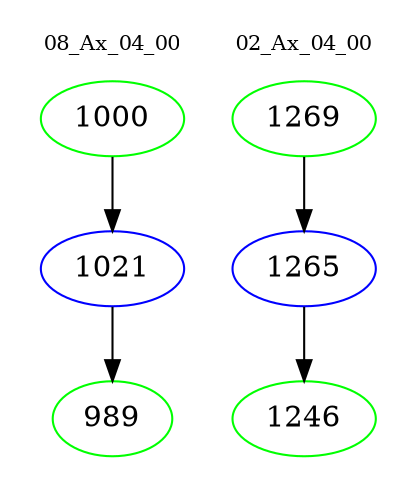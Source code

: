 digraph{
subgraph cluster_0 {
color = white
label = "08_Ax_04_00";
fontsize=10;
T0_1000 [label="1000", color="green"]
T0_1000 -> T0_1021 [color="black"]
T0_1021 [label="1021", color="blue"]
T0_1021 -> T0_989 [color="black"]
T0_989 [label="989", color="green"]
}
subgraph cluster_1 {
color = white
label = "02_Ax_04_00";
fontsize=10;
T1_1269 [label="1269", color="green"]
T1_1269 -> T1_1265 [color="black"]
T1_1265 [label="1265", color="blue"]
T1_1265 -> T1_1246 [color="black"]
T1_1246 [label="1246", color="green"]
}
}
